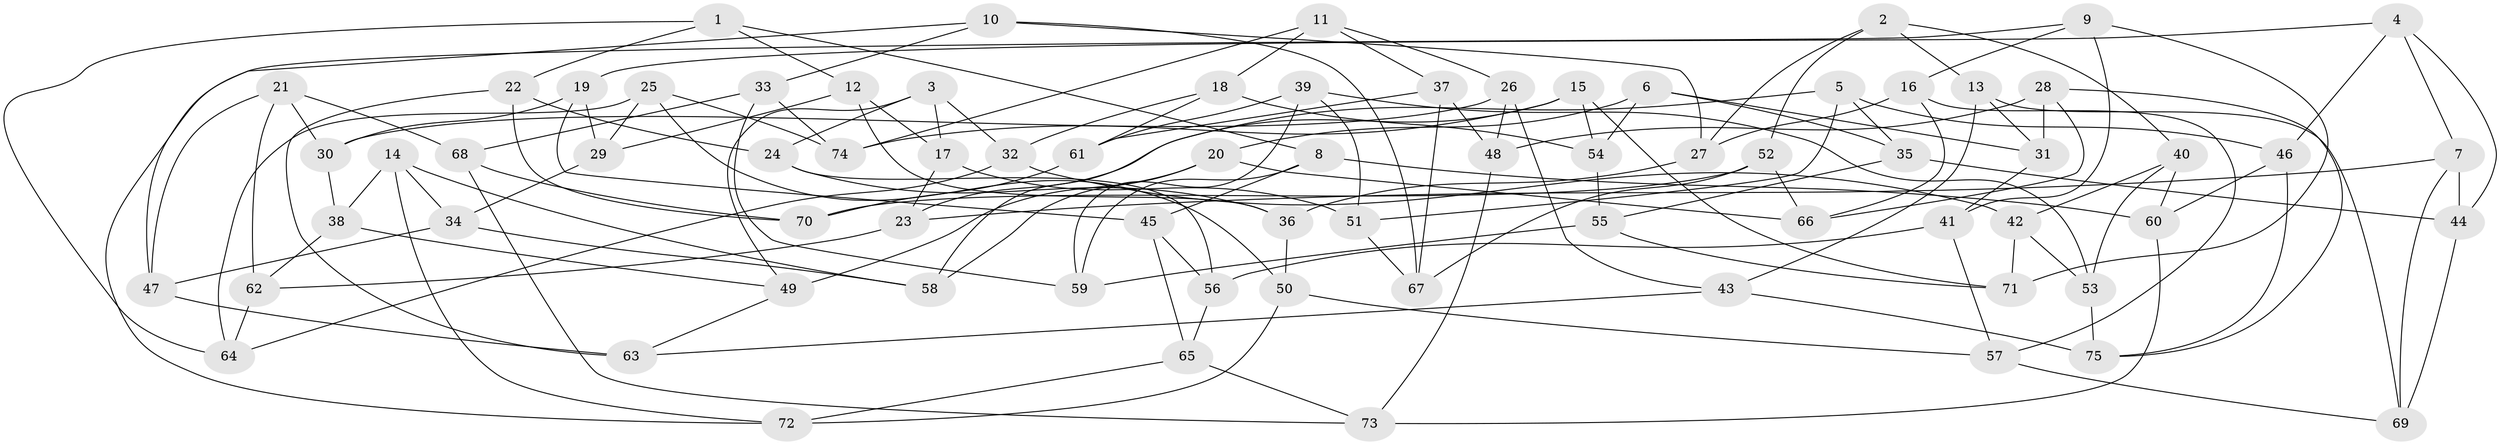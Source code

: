 // Generated by graph-tools (version 1.1) at 2025/02/03/09/25 03:02:57]
// undirected, 75 vertices, 150 edges
graph export_dot {
graph [start="1"]
  node [color=gray90,style=filled];
  1;
  2;
  3;
  4;
  5;
  6;
  7;
  8;
  9;
  10;
  11;
  12;
  13;
  14;
  15;
  16;
  17;
  18;
  19;
  20;
  21;
  22;
  23;
  24;
  25;
  26;
  27;
  28;
  29;
  30;
  31;
  32;
  33;
  34;
  35;
  36;
  37;
  38;
  39;
  40;
  41;
  42;
  43;
  44;
  45;
  46;
  47;
  48;
  49;
  50;
  51;
  52;
  53;
  54;
  55;
  56;
  57;
  58;
  59;
  60;
  61;
  62;
  63;
  64;
  65;
  66;
  67;
  68;
  69;
  70;
  71;
  72;
  73;
  74;
  75;
  1 -- 22;
  1 -- 12;
  1 -- 8;
  1 -- 64;
  2 -- 13;
  2 -- 40;
  2 -- 27;
  2 -- 52;
  3 -- 32;
  3 -- 24;
  3 -- 49;
  3 -- 17;
  4 -- 44;
  4 -- 19;
  4 -- 46;
  4 -- 7;
  5 -- 35;
  5 -- 46;
  5 -- 51;
  5 -- 23;
  6 -- 20;
  6 -- 54;
  6 -- 31;
  6 -- 35;
  7 -- 69;
  7 -- 44;
  7 -- 23;
  8 -- 60;
  8 -- 59;
  8 -- 45;
  9 -- 41;
  9 -- 72;
  9 -- 71;
  9 -- 16;
  10 -- 47;
  10 -- 27;
  10 -- 67;
  10 -- 33;
  11 -- 74;
  11 -- 18;
  11 -- 37;
  11 -- 26;
  12 -- 29;
  12 -- 17;
  12 -- 36;
  13 -- 43;
  13 -- 69;
  13 -- 31;
  14 -- 58;
  14 -- 72;
  14 -- 34;
  14 -- 38;
  15 -- 71;
  15 -- 54;
  15 -- 74;
  15 -- 58;
  16 -- 66;
  16 -- 57;
  16 -- 27;
  17 -- 23;
  17 -- 51;
  18 -- 32;
  18 -- 54;
  18 -- 61;
  19 -- 29;
  19 -- 45;
  19 -- 30;
  20 -- 58;
  20 -- 49;
  20 -- 66;
  21 -- 62;
  21 -- 47;
  21 -- 30;
  21 -- 68;
  22 -- 24;
  22 -- 70;
  22 -- 63;
  23 -- 62;
  24 -- 36;
  24 -- 56;
  25 -- 74;
  25 -- 29;
  25 -- 64;
  25 -- 50;
  26 -- 48;
  26 -- 30;
  26 -- 43;
  27 -- 36;
  28 -- 66;
  28 -- 75;
  28 -- 48;
  28 -- 31;
  29 -- 34;
  30 -- 38;
  31 -- 41;
  32 -- 42;
  32 -- 64;
  33 -- 59;
  33 -- 74;
  33 -- 68;
  34 -- 47;
  34 -- 58;
  35 -- 55;
  35 -- 44;
  36 -- 50;
  37 -- 61;
  37 -- 48;
  37 -- 67;
  38 -- 49;
  38 -- 62;
  39 -- 61;
  39 -- 53;
  39 -- 51;
  39 -- 59;
  40 -- 60;
  40 -- 53;
  40 -- 42;
  41 -- 56;
  41 -- 57;
  42 -- 53;
  42 -- 71;
  43 -- 75;
  43 -- 63;
  44 -- 69;
  45 -- 56;
  45 -- 65;
  46 -- 60;
  46 -- 75;
  47 -- 63;
  48 -- 73;
  49 -- 63;
  50 -- 57;
  50 -- 72;
  51 -- 67;
  52 -- 70;
  52 -- 66;
  52 -- 67;
  53 -- 75;
  54 -- 55;
  55 -- 59;
  55 -- 71;
  56 -- 65;
  57 -- 69;
  60 -- 73;
  61 -- 70;
  62 -- 64;
  65 -- 73;
  65 -- 72;
  68 -- 73;
  68 -- 70;
}
